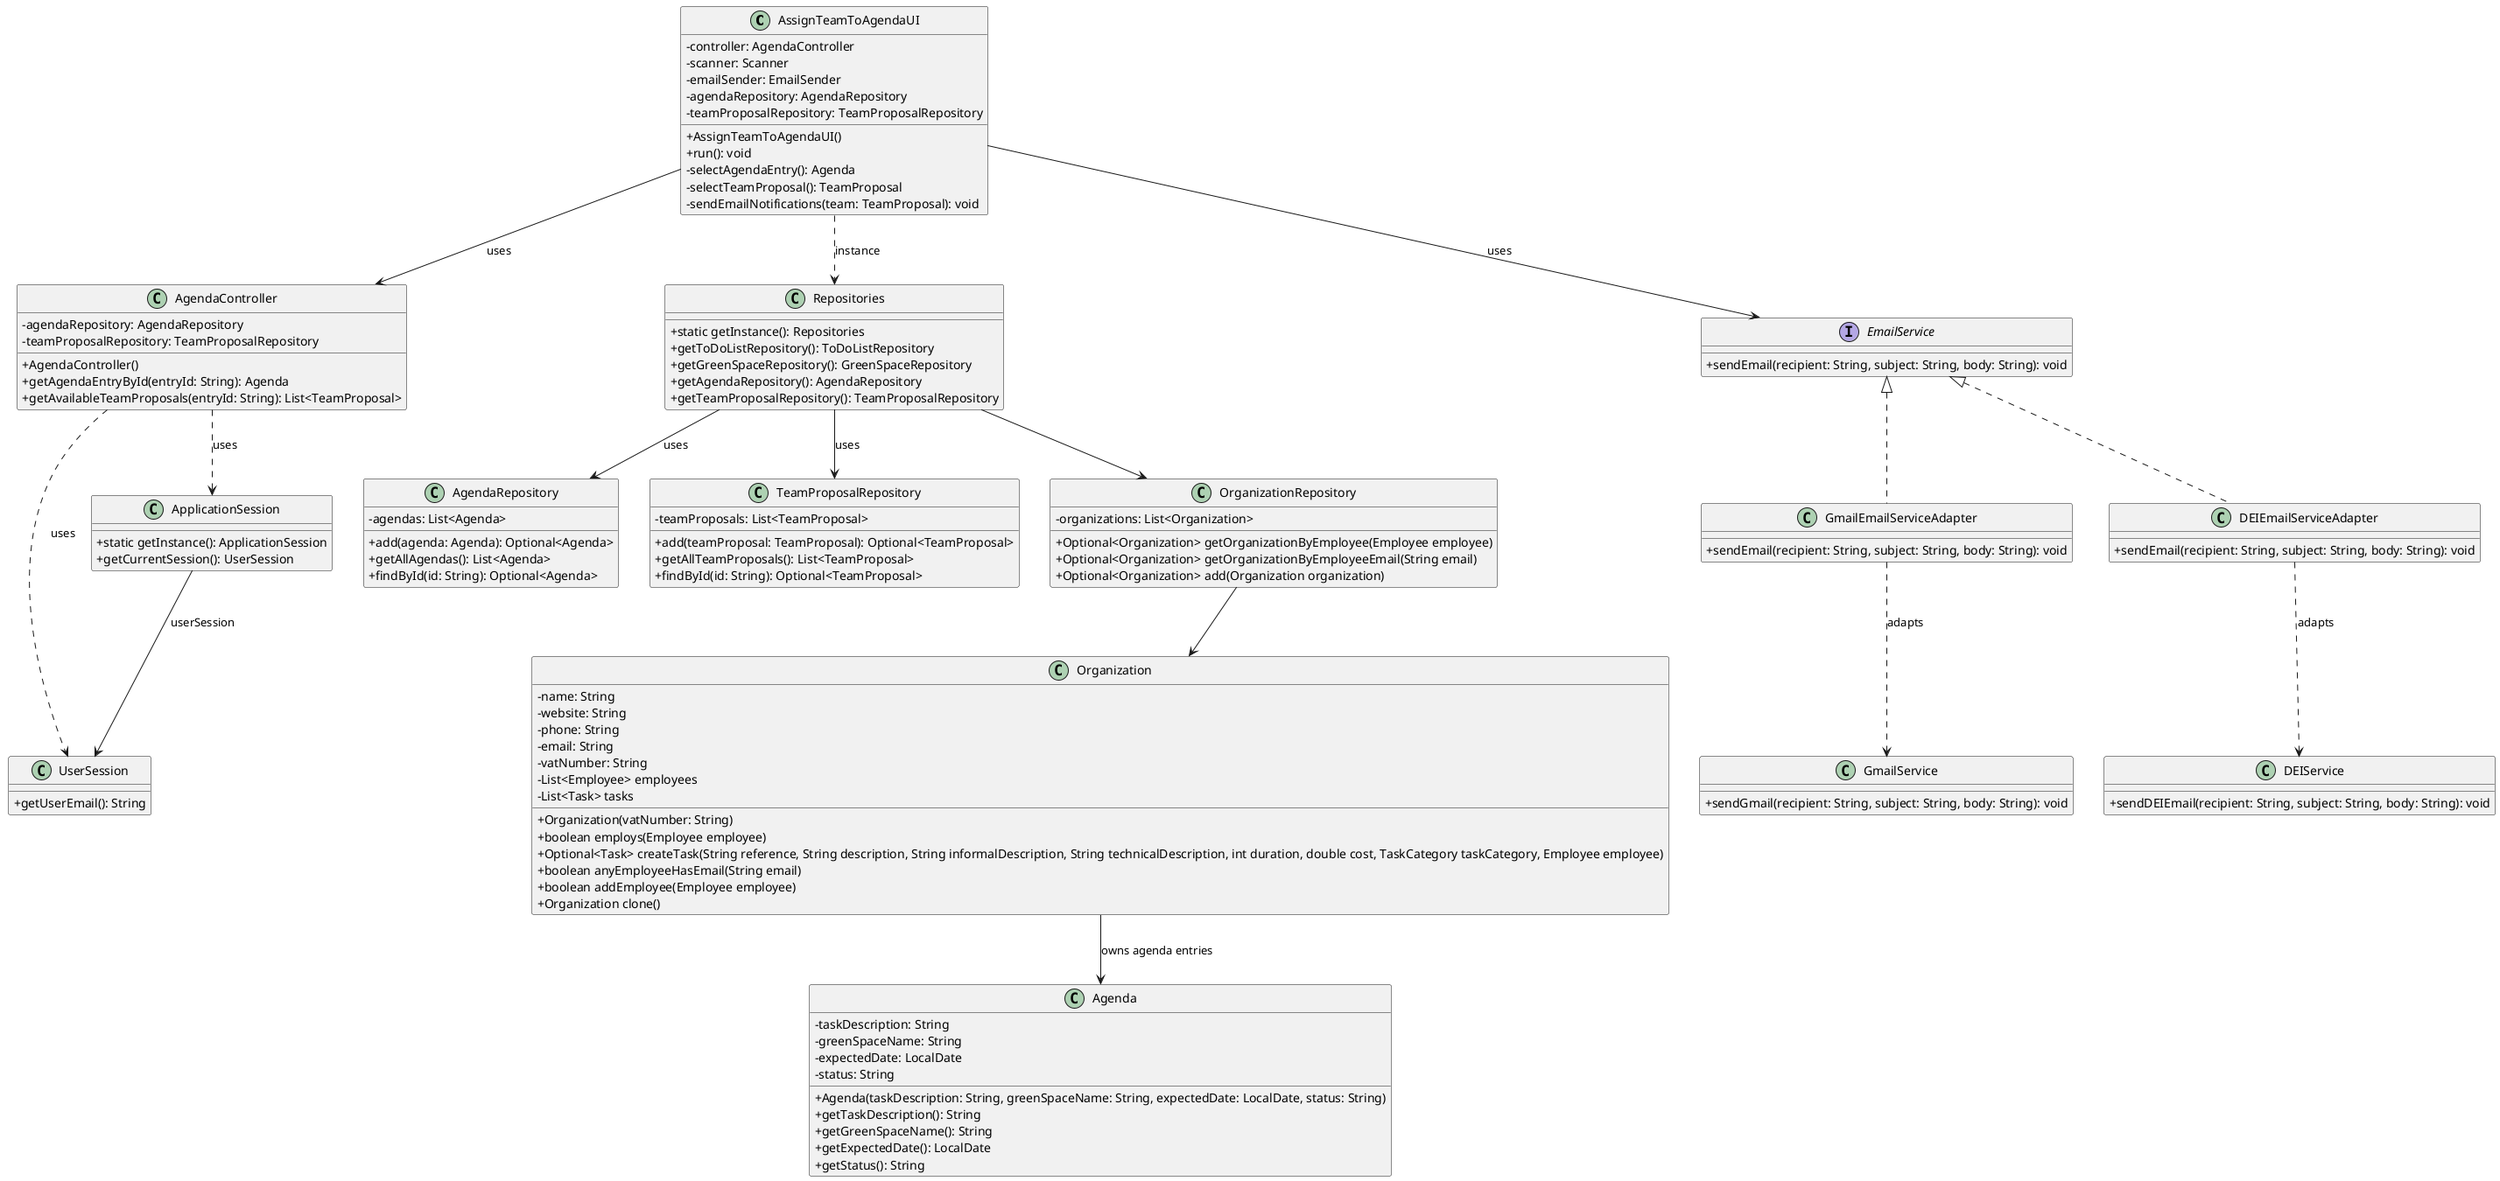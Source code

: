 @startuml

skinparam packageStyle rectangle
skinparam shadowing false
skinparam linetype polyline
skinparam linetype orto
skinparam classAttributeIconSize 0

class AssignTeamToAgendaUI {
    - controller: AgendaController
    - scanner: Scanner
    - emailSender: EmailSender
    - agendaRepository: AgendaRepository
    - teamProposalRepository: TeamProposalRepository

    + AssignTeamToAgendaUI()
    + run(): void
    - selectAgendaEntry(): Agenda
    - selectTeamProposal(): TeamProposal
    - sendEmailNotifications(team: TeamProposal): void
}

class AgendaController {
    - agendaRepository: AgendaRepository
    - teamProposalRepository: TeamProposalRepository

    + AgendaController()
    + getAgendaEntryById(entryId: String): Agenda
    + getAvailableTeamProposals(entryId: String): List<TeamProposal>
}

class AgendaRepository {
    - agendas: List<Agenda>

    + add(agenda: Agenda): Optional<Agenda>
    + getAllAgendas(): List<Agenda>
    + findById(id: String): Optional<Agenda>
}

class TeamProposalRepository {
    - teamProposals: List<TeamProposal>

    + add(teamProposal: TeamProposal): Optional<TeamProposal>
    + getAllTeamProposals(): List<TeamProposal>
    + findById(id: String): Optional<TeamProposal>
}



class Repositories {
    + static getInstance(): Repositories
    + getToDoListRepository(): ToDoListRepository
    + getGreenSpaceRepository(): GreenSpaceRepository
    + getAgendaRepository(): AgendaRepository
    + getTeamProposalRepository(): TeamProposalRepository
}

class UserSession {
    + getUserEmail(): String
}

class ApplicationSession {
    + static getInstance(): ApplicationSession
    + getCurrentSession(): UserSession
}
class OrganizationRepository {
    - organizations: List<Organization>

    + Optional<Organization> getOrganizationByEmployee(Employee employee)
    + Optional<Organization> getOrganizationByEmployeeEmail(String email)
    + Optional<Organization> add(Organization organization)
}
class Organization {
    - name: String
    - website: String
    - phone: String
    - email: String
    - vatNumber: String
    - List<Employee> employees
    - List<Task> tasks

    + Organization(vatNumber: String)
    + boolean employs(Employee employee)
    + Optional<Task> createTask(String reference, String description, String informalDescription, String technicalDescription, int duration, double cost, TaskCategory taskCategory, Employee employee)
    + boolean anyEmployeeHasEmail(String email)
    + boolean addEmployee(Employee employee)
    + Organization clone()
}
class Agenda {
    - taskDescription: String
    - greenSpaceName: String
    - expectedDate: LocalDate
    - status: String

    + Agenda(taskDescription: String, greenSpaceName: String, expectedDate: LocalDate, status: String)
    + getTaskDescription(): String
    + getGreenSpaceName(): String
    + getExpectedDate(): LocalDate
    + getStatus(): String
}

interface EmailService {
    +sendEmail(recipient: String, subject: String, body: String): void
}

' Define the first adapter for Gmail
class GmailEmailServiceAdapter {
    +sendEmail(recipient: String, subject: String, body: String): void
}
' Define the Gmail specific implementation
class GmailService {
    +sendGmail(recipient: String, subject: String, body: String): void
}

' Define the second adapter for DEI
class DEIEmailServiceAdapter {
    +sendEmail(recipient: String, subject: String, body: String): void
}

' Define the DEI specific implementation
class DEIService {
    +sendDEIEmail(recipient: String, subject: String, body: String): void
}

' Implement the relationships
EmailService <|.. GmailEmailServiceAdapter
EmailService <|.. DEIEmailServiceAdapter

GmailEmailServiceAdapter ..> GmailService : adapts
DEIEmailServiceAdapter ..> DEIService : adapts



AssignTeamToAgendaUI --> AgendaController : uses
AssignTeamToAgendaUI..> Repositories : instance
AssignTeamToAgendaUI --> EmailService : uses
Repositories --> AgendaRepository : uses
Repositories --> OrganizationRepository
OrganizationRepository --> Organization
Repositories --> TeamProposalRepository : uses
Organization --> Agenda : owns agenda entries
ApplicationSession --> UserSession : userSession
AgendaController ..> ApplicationSession : uses
AgendaController ..> UserSession : uses

@enduml
